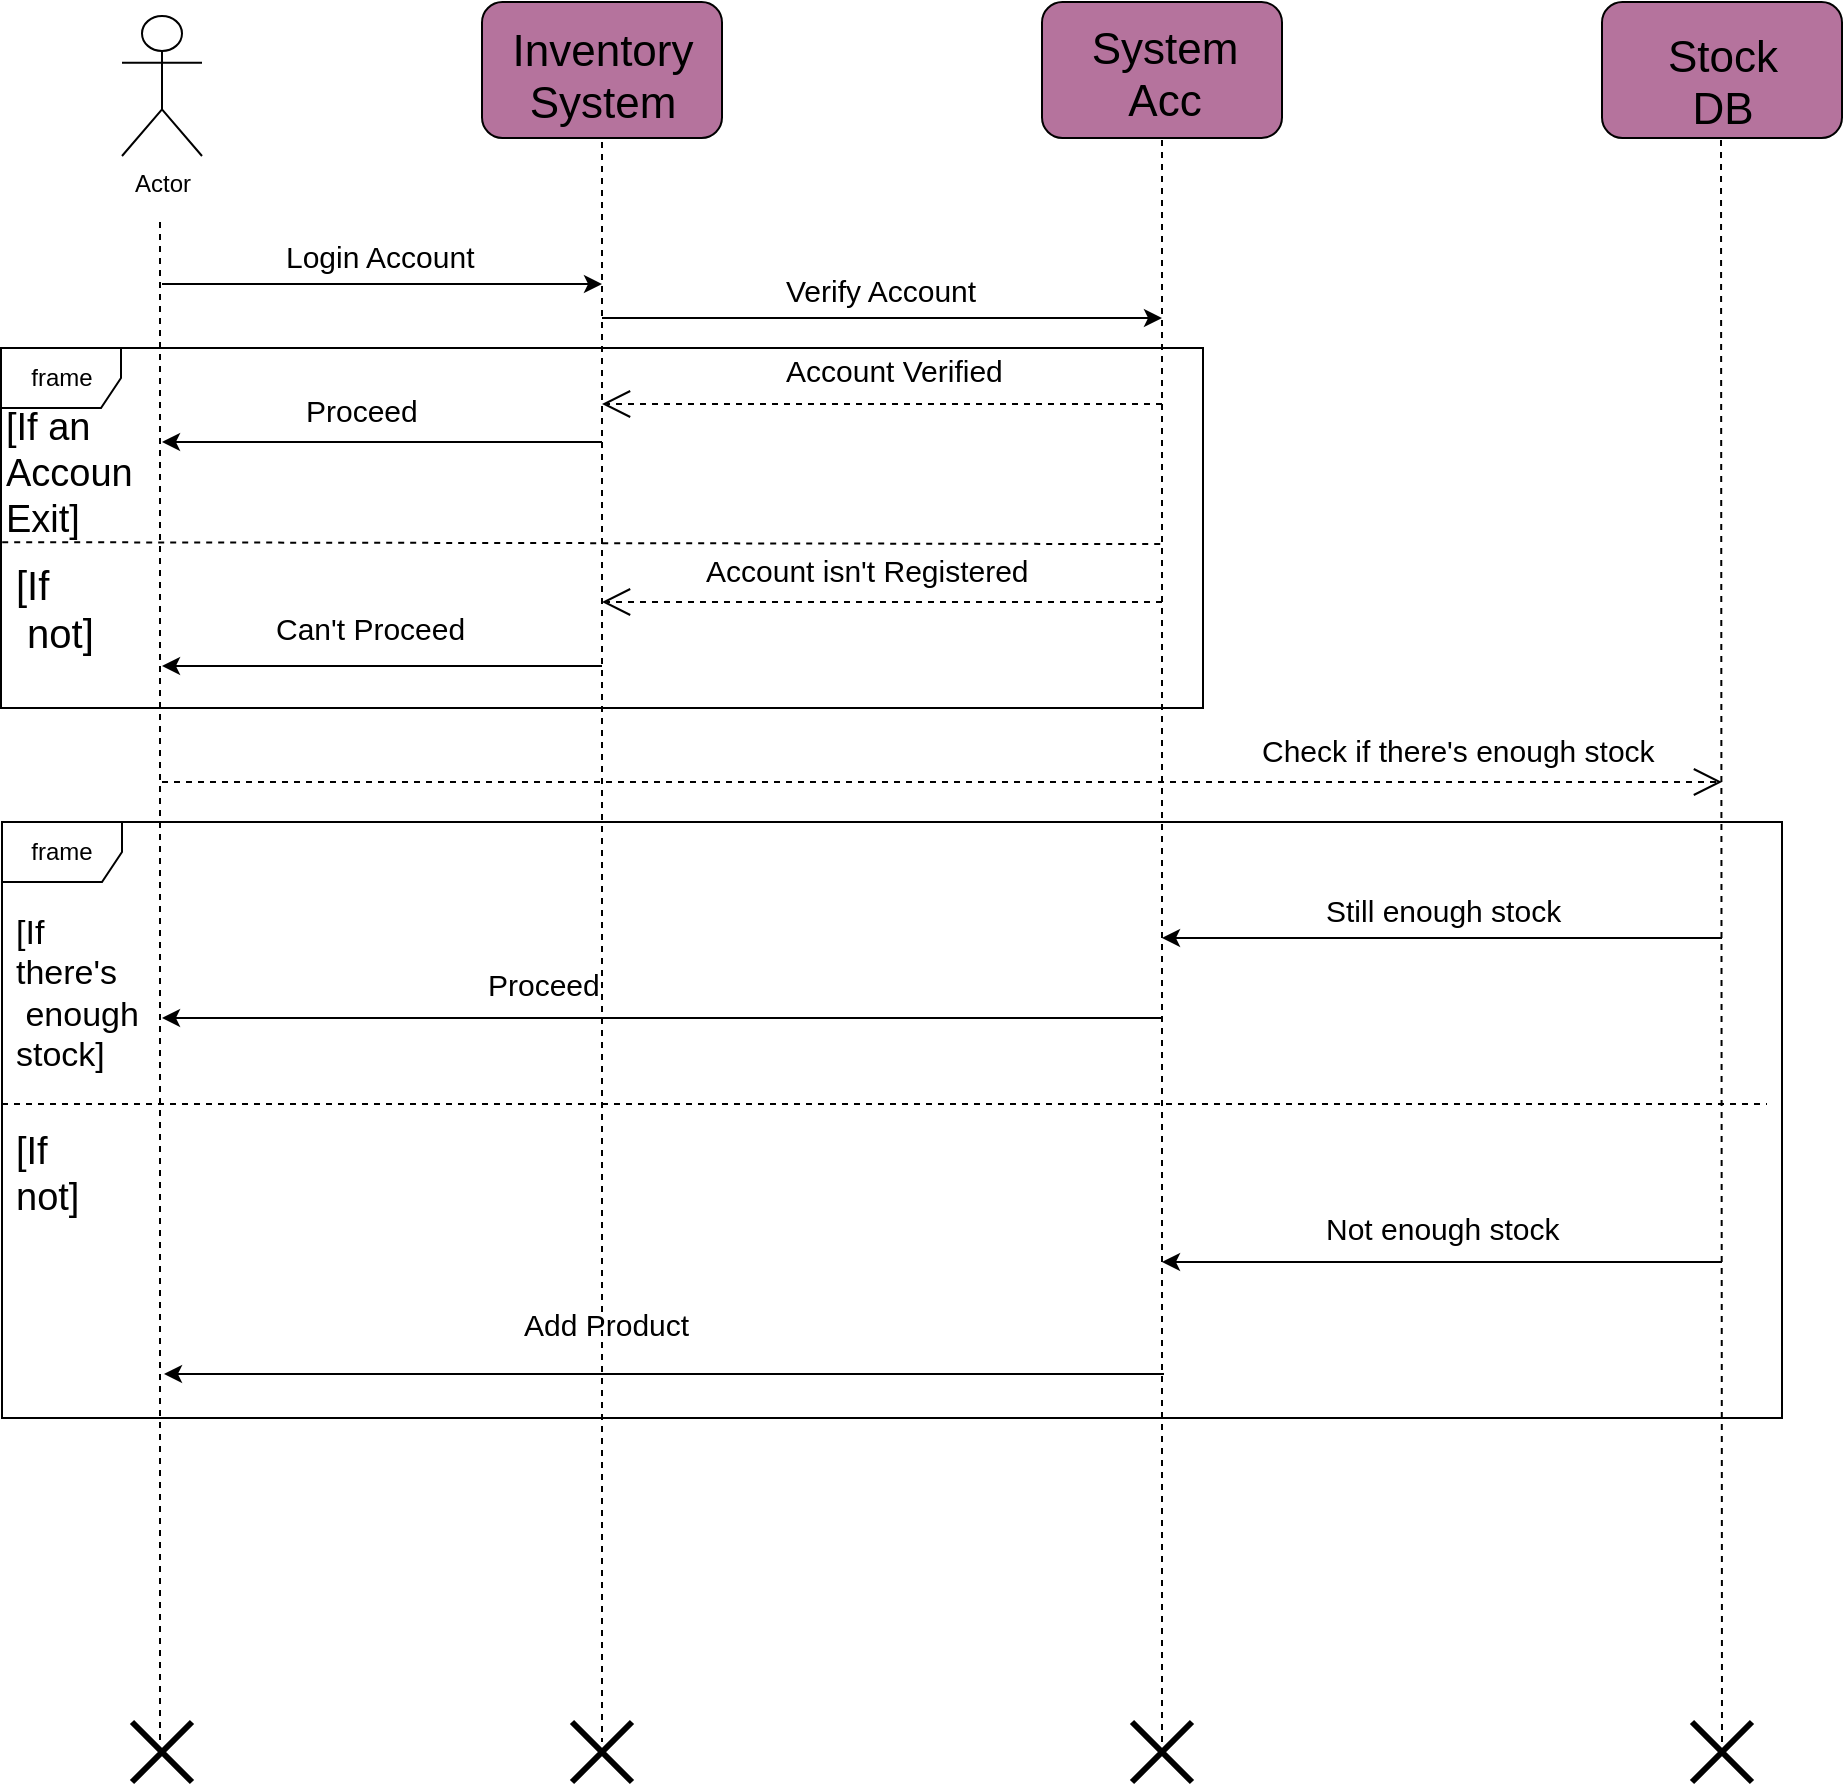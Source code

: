 <mxfile version="12.2.4" pages="1"><diagram id="vuIC-10uh4xvBBF5FJKt" name="Page-1"><mxGraphModel dx="2227" dy="912" grid="1" gridSize="10" guides="1" tooltips="1" connect="1" arrows="1" fold="1" page="1" pageScale="1" pageWidth="827" pageHeight="1169" math="0" shadow="0"><root><mxCell id="0"/><mxCell id="1" parent="0"/><mxCell id="3" value="Actor" style="shape=umlActor;verticalLabelPosition=bottom;labelBackgroundColor=#ffffff;verticalAlign=top;html=1;outlineConnect=0;" parent="1" vertex="1"><mxGeometry x="20" y="17" width="40" height="70" as="geometry"/></mxCell><mxCell id="4" value="" style="rounded=1;whiteSpace=wrap;html=1;fillColor=#B5739D;" parent="1" vertex="1"><mxGeometry x="200" y="10" width="120" height="68" as="geometry"/></mxCell><mxCell id="5" value="&lt;font style=&quot;font-size: 22px&quot;&gt;Inventory&lt;br&gt;System&lt;/font&gt;" style="text;html=1;resizable=0;points=[];autosize=1;align=center;verticalAlign=top;spacingTop=-4;fillColor=none;" parent="1" vertex="1"><mxGeometry x="205" y="19" width="110" height="40" as="geometry"/></mxCell><mxCell id="6" value="" style="rounded=1;whiteSpace=wrap;html=1;fillColor=#B5739D;" parent="1" vertex="1"><mxGeometry x="480" y="10" width="120" height="68" as="geometry"/></mxCell><mxCell id="7" value="" style="rounded=1;whiteSpace=wrap;html=1;fillColor=#B5739D;" parent="1" vertex="1"><mxGeometry x="760" y="10" width="120" height="68" as="geometry"/></mxCell><mxCell id="9" value="&lt;font style=&quot;font-size: 22px&quot;&gt;System&lt;br&gt;Acc&lt;/font&gt;" style="text;html=1;resizable=0;points=[];autosize=1;align=center;verticalAlign=top;spacingTop=-4;" parent="1" vertex="1"><mxGeometry x="496" y="18" width="90" height="40" as="geometry"/></mxCell><mxCell id="10" value="&lt;font style=&quot;font-size: 22px&quot;&gt;Stock &lt;br&gt;DB&lt;/font&gt;" style="text;html=1;resizable=0;points=[];autosize=1;align=center;verticalAlign=top;spacingTop=-4;" parent="1" vertex="1"><mxGeometry x="785" y="22" width="70" height="40" as="geometry"/></mxCell><mxCell id="12" value="" style="endArrow=none;dashed=1;html=1;" parent="1" edge="1"><mxGeometry width="50" height="50" relative="1" as="geometry"><mxPoint x="260" y="80" as="sourcePoint"/><mxPoint x="260" y="880" as="targetPoint"/></mxGeometry></mxCell><mxCell id="17" value="" style="endArrow=classic;html=1;" parent="1" edge="1"><mxGeometry width="50" height="50" relative="1" as="geometry"><mxPoint x="40" y="151" as="sourcePoint"/><mxPoint x="260" y="151" as="targetPoint"/><Array as="points"/></mxGeometry></mxCell><mxCell id="18" value="&lt;font style=&quot;font-size: 15px&quot;&gt;Login Account&lt;/font&gt;" style="text;html=1;resizable=0;points=[];autosize=1;align=left;verticalAlign=top;spacingTop=-4;" parent="1" vertex="1"><mxGeometry x="100" y="126" width="110" height="20" as="geometry"/></mxCell><mxCell id="19" value="" style="endArrow=none;dashed=1;html=1;entryX=0.5;entryY=1;entryDx=0;entryDy=0;" parent="1" target="6" edge="1"><mxGeometry width="50" height="50" relative="1" as="geometry"><mxPoint x="540" y="880" as="sourcePoint"/><mxPoint x="250" y="620" as="targetPoint"/></mxGeometry></mxCell><mxCell id="21" value="" style="endArrow=none;dashed=1;html=1;entryX=0.5;entryY=1;entryDx=0;entryDy=0;" parent="1" edge="1"><mxGeometry width="50" height="50" relative="1" as="geometry"><mxPoint x="820" y="880" as="sourcePoint"/><mxPoint x="819.5" y="78" as="targetPoint"/></mxGeometry></mxCell><mxCell id="22" value="" style="endArrow=classic;html=1;" parent="1" edge="1"><mxGeometry width="50" height="50" relative="1" as="geometry"><mxPoint x="260" y="168" as="sourcePoint"/><mxPoint x="540" y="168" as="targetPoint"/></mxGeometry></mxCell><mxCell id="23" value="&lt;font style=&quot;font-size: 15px&quot;&gt;Verify Account&lt;/font&gt;" style="text;html=1;resizable=0;points=[];autosize=1;align=left;verticalAlign=top;spacingTop=-4;" parent="1" vertex="1"><mxGeometry x="350" y="143" width="110" height="20" as="geometry"/></mxCell><mxCell id="25" value="" style="endArrow=none;dashed=1;html=1;" parent="1" edge="1"><mxGeometry width="50" height="50" relative="1" as="geometry"><mxPoint x="39" y="120" as="sourcePoint"/><mxPoint x="39" y="880" as="targetPoint"/></mxGeometry></mxCell><mxCell id="24" value="frame" style="shape=umlFrame;whiteSpace=wrap;html=1;fillColor=none;" parent="1" vertex="1"><mxGeometry x="-40.5" y="183" width="601" height="180" as="geometry"/></mxCell><mxCell id="26" value="" style="endArrow=none;dashed=1;html=1;entryX=0.981;entryY=0.278;entryDx=0;entryDy=0;entryPerimeter=0;exitX=0.001;exitY=0.406;exitDx=0;exitDy=0;exitPerimeter=0;" parent="1" edge="1"><mxGeometry width="50" height="50" relative="1" as="geometry"><mxPoint x="-39.899" y="280.08" as="sourcePoint"/><mxPoint x="539.835" y="281.04" as="targetPoint"/></mxGeometry></mxCell><mxCell id="29" value="" style="endArrow=open;endSize=12;dashed=1;html=1;" parent="1" edge="1"><mxGeometry x="-0.125" width="160" relative="1" as="geometry"><mxPoint x="540" y="211" as="sourcePoint"/><mxPoint x="260" y="211" as="targetPoint"/><mxPoint as="offset"/></mxGeometry></mxCell><mxCell id="30" value="&lt;font style=&quot;font-size: 15px&quot;&gt;Account Verified&lt;/font&gt;" style="text;html=1;resizable=0;points=[];autosize=1;align=left;verticalAlign=top;spacingTop=-4;" parent="1" vertex="1"><mxGeometry x="350" y="183" width="120" height="20" as="geometry"/></mxCell><mxCell id="31" value="" style="endArrow=classic;html=1;" parent="1" edge="1"><mxGeometry width="50" height="50" relative="1" as="geometry"><mxPoint x="260" y="230" as="sourcePoint"/><mxPoint x="40" y="230" as="targetPoint"/></mxGeometry></mxCell><mxCell id="32" value="&lt;font style=&quot;font-size: 15px&quot;&gt;Proceed&lt;/font&gt;" style="text;html=1;resizable=0;points=[];autosize=1;align=left;verticalAlign=top;spacingTop=-4;" parent="1" vertex="1"><mxGeometry x="110" y="203" width="70" height="20" as="geometry"/></mxCell><mxCell id="33" value="" style="endArrow=open;endSize=12;dashed=1;html=1;" parent="1" edge="1"><mxGeometry x="-0.125" width="160" relative="1" as="geometry"><mxPoint x="540" y="310" as="sourcePoint"/><mxPoint x="260" y="310" as="targetPoint"/><mxPoint as="offset"/></mxGeometry></mxCell><mxCell id="34" value="&lt;font style=&quot;font-size: 15px&quot;&gt;Account isn't Registered&lt;/font&gt;" style="text;html=1;resizable=0;points=[];autosize=1;align=left;verticalAlign=top;spacingTop=-4;" parent="1" vertex="1"><mxGeometry x="310" y="283" width="180" height="20" as="geometry"/></mxCell><mxCell id="36" value="" style="endArrow=classic;html=1;" parent="1" edge="1"><mxGeometry width="50" height="50" relative="1" as="geometry"><mxPoint x="260" y="342" as="sourcePoint"/><mxPoint x="40" y="342" as="targetPoint"/><Array as="points"><mxPoint x="260" y="342"/></Array></mxGeometry></mxCell><mxCell id="37" value="&lt;font style=&quot;font-size: 15px&quot;&gt;Can't Proceed&lt;/font&gt;" style="text;html=1;resizable=0;points=[];autosize=1;align=left;verticalAlign=top;spacingTop=-4;" parent="1" vertex="1"><mxGeometry x="95" y="311.5" width="110" height="20" as="geometry"/></mxCell><mxCell id="38" value="&lt;font style=&quot;font-size: 19px&quot;&gt;[If an&lt;br&gt;Accoun &lt;br&gt;Exit]&lt;/font&gt;" style="text;html=1;resizable=0;points=[];autosize=1;align=left;verticalAlign=top;spacingTop=-4;" parent="1" vertex="1"><mxGeometry x="-40" y="209" width="80" height="50" as="geometry"/></mxCell><mxCell id="39" value="&lt;font style=&quot;font-size: 20px&quot;&gt;[If&lt;br&gt;&amp;nbsp;not]&lt;/font&gt;" style="text;html=1;resizable=0;points=[];autosize=1;align=left;verticalAlign=top;spacingTop=-4;" parent="1" vertex="1"><mxGeometry x="-35" y="287" width="50" height="40" as="geometry"/></mxCell><mxCell id="40" value="" style="endArrow=open;endSize=12;dashed=1;html=1;" parent="1" edge="1"><mxGeometry x="-0.125" width="160" relative="1" as="geometry"><mxPoint x="40" y="400" as="sourcePoint"/><mxPoint x="820" y="400" as="targetPoint"/><mxPoint as="offset"/></mxGeometry></mxCell><mxCell id="41" value="" style="endArrow=classic;html=1;" parent="1" edge="1"><mxGeometry width="50" height="50" relative="1" as="geometry"><mxPoint x="820" y="478" as="sourcePoint"/><mxPoint x="540" y="478" as="targetPoint"/></mxGeometry></mxCell><mxCell id="42" value="&lt;font style=&quot;font-size: 15px&quot;&gt;Not enough stock&lt;/font&gt;" style="text;html=1;resizable=0;points=[];autosize=1;align=left;verticalAlign=top;spacingTop=-4;" parent="1" vertex="1"><mxGeometry x="620" y="612" width="130" height="20" as="geometry"/></mxCell><mxCell id="43" value="&lt;font style=&quot;font-size: 15px&quot;&gt;Still enough stock&lt;/font&gt;" style="text;html=1;resizable=0;points=[];autosize=1;align=left;verticalAlign=top;spacingTop=-4;" parent="1" vertex="1"><mxGeometry x="620" y="453" width="130" height="20" as="geometry"/></mxCell><mxCell id="44" value="" style="endArrow=classic;html=1;" parent="1" edge="1"><mxGeometry width="50" height="50" relative="1" as="geometry"><mxPoint x="540" y="518" as="sourcePoint"/><mxPoint x="40" y="518" as="targetPoint"/></mxGeometry></mxCell><mxCell id="45" value="" style="endArrow=none;dashed=1;html=1;" parent="1" edge="1"><mxGeometry width="50" height="50" relative="1" as="geometry"><mxPoint x="-40" y="561" as="sourcePoint"/><mxPoint x="842.5" y="561" as="targetPoint"/></mxGeometry></mxCell><mxCell id="46" value="" style="endArrow=classic;html=1;" parent="1" edge="1"><mxGeometry width="50" height="50" relative="1" as="geometry"><mxPoint x="820" y="640" as="sourcePoint"/><mxPoint x="540" y="640" as="targetPoint"/></mxGeometry></mxCell><mxCell id="47" value="&lt;span style=&quot;font-size: 15px&quot;&gt;Proceed&lt;/span&gt;" style="text;html=1;resizable=0;points=[];autosize=1;align=left;verticalAlign=top;spacingTop=-4;" parent="1" vertex="1"><mxGeometry x="201" y="490" width="70" height="20" as="geometry"/></mxCell><mxCell id="48" value="" style="endArrow=classic;html=1;" parent="1" edge="1"><mxGeometry width="50" height="50" relative="1" as="geometry"><mxPoint x="541" y="696" as="sourcePoint"/><mxPoint x="41" y="696" as="targetPoint"/></mxGeometry></mxCell><mxCell id="49" value="&lt;span style=&quot;font-size: 15px&quot;&gt;Add Product&lt;/span&gt;" style="text;html=1;resizable=0;points=[];autosize=1;align=left;verticalAlign=top;spacingTop=-4;" parent="1" vertex="1"><mxGeometry x="219" y="660" width="100" height="20" as="geometry"/></mxCell><mxCell id="55" value="frame" style="shape=umlFrame;whiteSpace=wrap;html=1;fillColor=none;" parent="1" vertex="1"><mxGeometry x="-40" y="420" width="890" height="298" as="geometry"/></mxCell><mxCell id="56" value="&lt;font style=&quot;font-size: 17px&quot;&gt;[If &lt;br&gt;there's&lt;br&gt;&amp;nbsp;enough&lt;br&gt;stock]&lt;/font&gt;" style="text;html=1;resizable=0;points=[];autosize=1;align=left;verticalAlign=top;spacingTop=-4;" parent="1" vertex="1"><mxGeometry x="-35" y="463" width="80" height="60" as="geometry"/></mxCell><mxCell id="57" value="&lt;font style=&quot;font-size: 19px&quot;&gt;[If&lt;br&gt;not]&lt;/font&gt;" style="text;html=1;resizable=0;points=[];autosize=1;align=left;verticalAlign=top;spacingTop=-4;" parent="1" vertex="1"><mxGeometry x="-35" y="571" width="50" height="30" as="geometry"/></mxCell><mxCell id="58" value="" style="shape=umlDestroy;whiteSpace=wrap;html=1;strokeWidth=3;fillColor=none;" parent="1" vertex="1"><mxGeometry x="25" y="870" width="30" height="30" as="geometry"/></mxCell><mxCell id="59" value="" style="shape=umlDestroy;whiteSpace=wrap;html=1;strokeWidth=3;fillColor=none;" parent="1" vertex="1"><mxGeometry x="245" y="870" width="30" height="30" as="geometry"/></mxCell><mxCell id="60" value="" style="shape=umlDestroy;whiteSpace=wrap;html=1;strokeWidth=3;fillColor=none;" parent="1" vertex="1"><mxGeometry x="525" y="870" width="30" height="30" as="geometry"/></mxCell><mxCell id="61" value="" style="shape=umlDestroy;whiteSpace=wrap;html=1;strokeWidth=3;fillColor=none;" parent="1" vertex="1"><mxGeometry x="805" y="870" width="30" height="30" as="geometry"/></mxCell><mxCell id="63" value="&lt;font style=&quot;font-size: 15px&quot;&gt;Check if there's enough stock&lt;/font&gt;" style="text;html=1;resizable=0;points=[];autosize=1;align=left;verticalAlign=top;spacingTop=-4;" parent="1" vertex="1"><mxGeometry x="588" y="373" width="210" height="20" as="geometry"/></mxCell></root></mxGraphModel></diagram></mxfile>